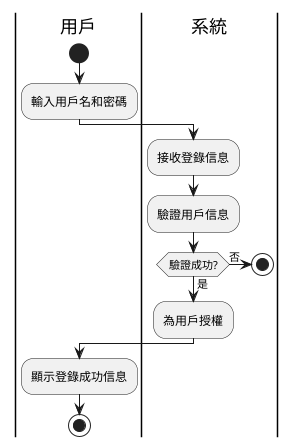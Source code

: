 @startuml
|用戶|
start
:輸入用戶名和密碼;

|系統|
:接收登錄信息;
:驗證用戶信息;
if (驗證成功?) then (是)
  :為用戶授權;
  |用戶|
  :顯示登錄成功信息;
else (否)
  |系統|
  stop
endif
|用戶|
stop
@enduml
